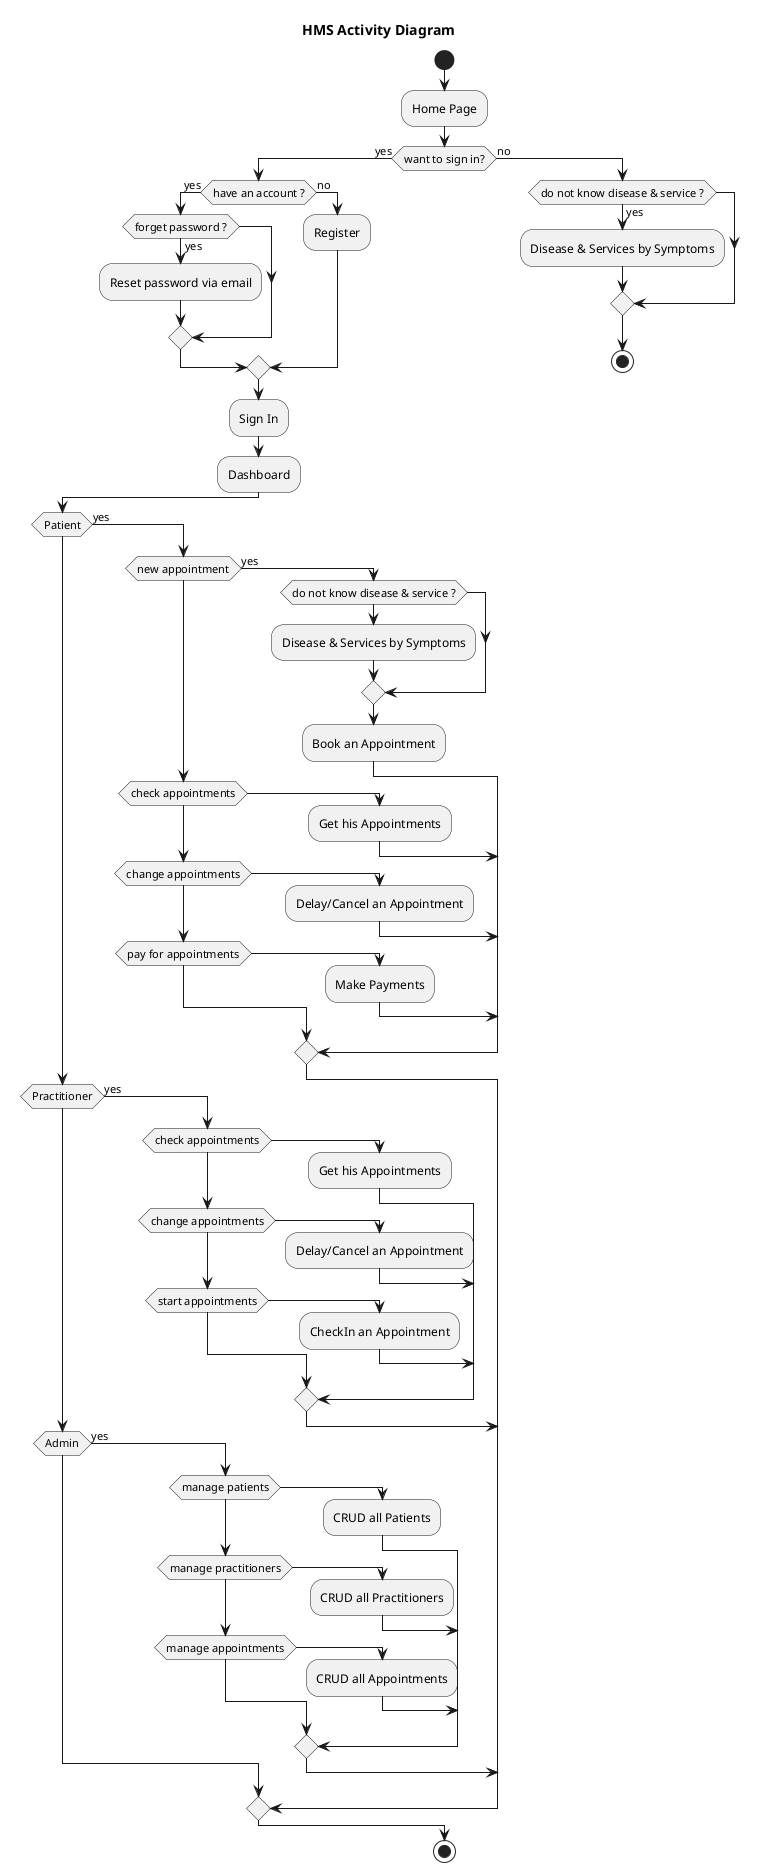@startuml
!pragma useVerticalIf on
title HMS Activity Diagram
start
:Home Page;
if (want to sign in?) then (yes)
    if (have an account ?) then (yes)
        if (forget password ?) then (yes)
            :Reset password via email;
        endif
    else (no)
        :Register;
    endif
    :Sign In;
    :Dashboard;
    if (Patient) then (yes)
        if (new appointment) then (yes)
            if (do not know disease & service ?)
                :Disease & Services by Symptoms;
             endif
            :Book an Appointment;
        elseif (check appointments)
            :Get his Appointments;
        elseif (change appointments)
            :Delay/Cancel an Appointment;
        elseif (pay for appointments)
            :Make Payments;
        endif
    elseif (Practitioner) then (yes)
        if (check appointments)
            :Get his Appointments;
         elseif (change appointments)
            :Delay/Cancel an Appointment;
        elseif (start appointments)
            :CheckIn an Appointment;
        endif
    elseif (Admin) then (yes)
        if (manage patients)
            :CRUD all Patients;
        elseif (manage practitioners)
            :CRUD all Practitioners;
        elseif (manage appointments)
            :CRUD all Appointments;
        endif
    endif
else (no)
    if (do not know disease & service ?) then (yes)
        :Disease & Services by Symptoms;
    endif
    stop
endif
stop
@enduml